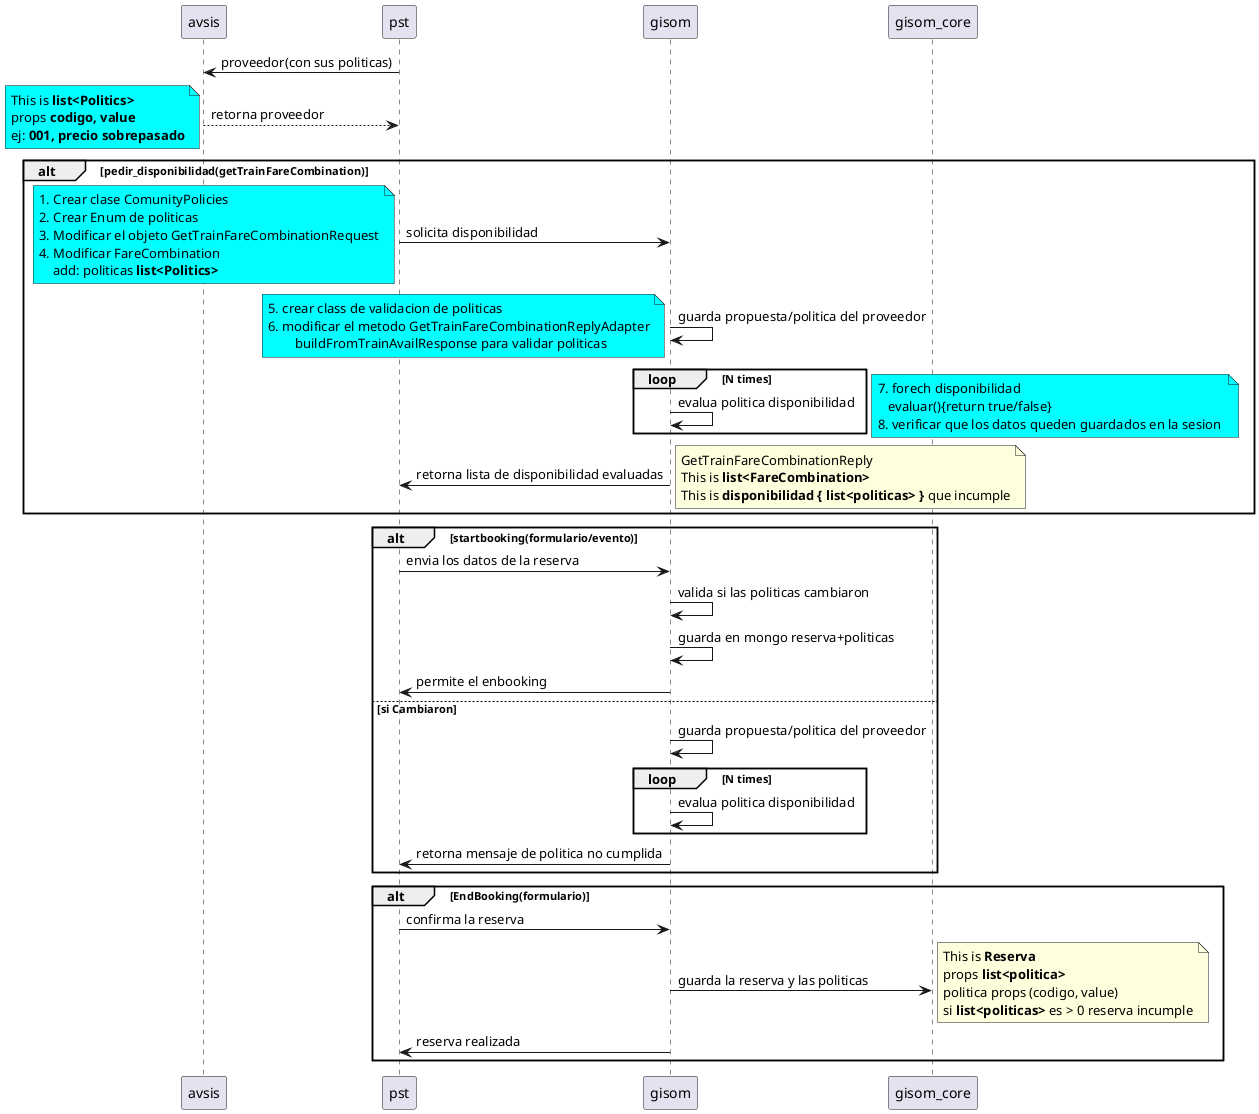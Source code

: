 
@startuml evaluacion_politicas
participant avsis
participant pst
participant gisom
participant gisom_core
pst -> avsis: proveedor(con sus politicas)
avsis --> pst: retorna proveedor
note left #aqua
    This is **list<Politics>**
    props **codigo, value**
    ej: **001, precio sobrepasado**
end note
alt pedir_disponibilidad(getTrainFareCombination)
    pst -> gisom: solicita disponibilidad    
    note left #aqua
        1. Crear clase ComunityPolicies
        2. Crear Enum de politicas
        3. Modificar el objeto GetTrainFareCombinationRequest
        4. Modificar FareCombination 
            add: politicas **list<Politics>**
    end note
    gisom -> gisom: guarda propuesta/politica del proveedor
    note left  #aqua      
        5. crear class de validacion de politicas
        6. modificar el metodo GetTrainFareCombinationReplyAdapter
                buildFromTrainAvailResponse para validar politicas
    end note
    loop N times
        gisom -> gisom: evalua politica disponibilidad
    end
    note right #aqua
        7. forech disponibilidad
           evaluar(){return true/false}
        8. verificar que los datos queden guardados en la sesion 
    end note    
    gisom ->pst: retorna lista de disponibilidad evaluadas
    note right 
        GetTrainFareCombinationReply
        This is **list<FareCombination>**
        This is **disponibilidad { list<politicas> }** que incumple
    end note
end
alt startbooking(formulario/evento)
    pst->gisom: envia los datos de la reserva
    gisom->gisom: valida si las politicas cambiaron
    gisom->gisom: guarda en mongo reserva+politicas
    gisom->pst: permite el enbooking
else si Cambiaron
    gisom -> gisom: guarda propuesta/politica del proveedor
    loop N times
        gisom -> gisom: evalua politica disponibilidad
    end
    gisom ->pst: retorna mensaje de politica no cumplida
end
alt EndBooking(formulario)
    pst->gisom: confirma la reserva
    gisom->gisom_core: guarda la reserva y las politicas
    note right
        This is **Reserva**
        props **list<politica>**
        politica props (codigo, value)
        si **list<politicas>** es > 0 reserva incumple
    end note
    gisom->pst: reserva realizada
end
@enduml